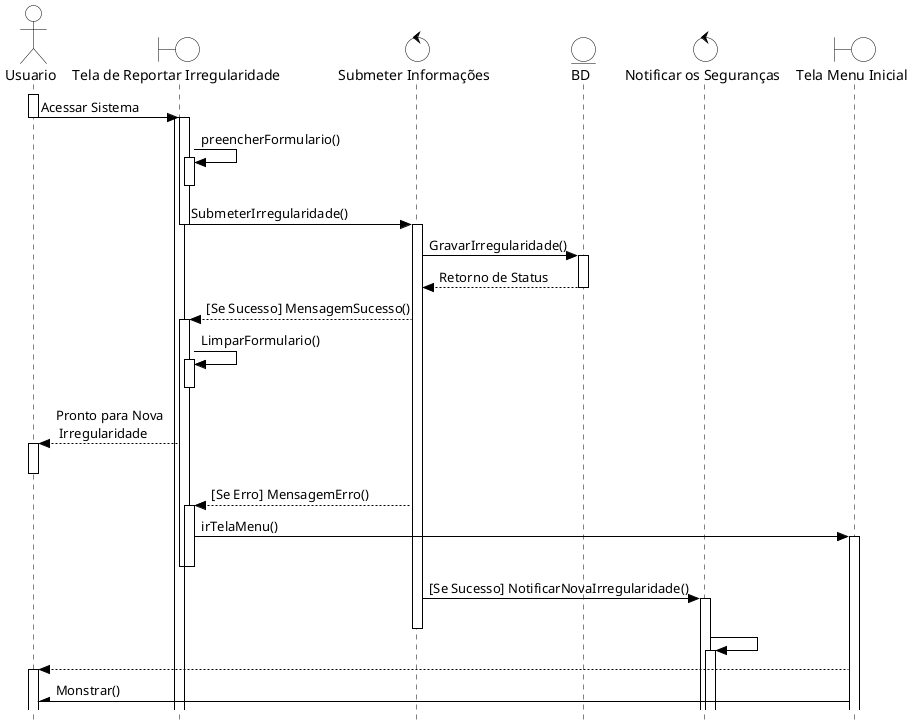 @startuml SeqReportarIrregularidade
skinparam style strictuml
skinparam ActorBackgroundColor white
skinparam ActorBorderColor black
skinparam BackgroundColor white
skinparam BoundaryBackgroundColor white
skinparam BoundaryBorderColor black
skinparam ControlBackgroundColor white
skinparam ControlBorderColor black
skinparam EntityBackgroundColor white
skinparam EntityBorderColor black
skinparam ArrowColor black
skinparam SequenceLifeLineBackgroundColor white
skinparam SequenceLifeLineBorderColor black
skinparam BackgroundColor white

actor Usuario
boundary "Tela de Reportar Irregularidade" as TelaRegularidade
control "Submeter Informações" as Submeter
entity BD
control "Notificar os Seguranças" as Notificar
boundary "Tela Menu Inicial" as TelaMenu

Usuario ++
Usuario -> TelaRegularidade --++ : Acessar Sistema
TelaRegularidade ++
TelaRegularidade -> TelaRegularidade ++ : preencherFormulario()
TelaRegularidade --
TelaRegularidade -> Submeter -- : SubmeterIrregularidade()
Submeter ++
Submeter -> BD ++: GravarIrregularidade()
BD --> Submeter --: Retorno de Status
Submeter --> TelaRegularidade ++: [Se Sucesso] MensagemSucesso()
TelaRegularidade -> TelaRegularidade ++ : LimparFormulario()
TelaRegularidade --
TelaRegularidade --> Usuario ++ : Pronto para Nova\n Irregularidade
Usuario --
Submeter --> TelaRegularidade ++: [Se Erro] MensagemErro()
TelaRegularidade -> TelaMenu ++ : irTelaMenu()
TelaRegularidade --
TelaRegularidade --
Submeter -> Notificar ++: [Se Sucesso] NotificarNovaIrregularidade()
Submeter --
Notificar -> Notificar ++ : 
TelaMenu --> Usuario ++
TelaMenu -\ Usuario :  Monstrar() 

@enduml
